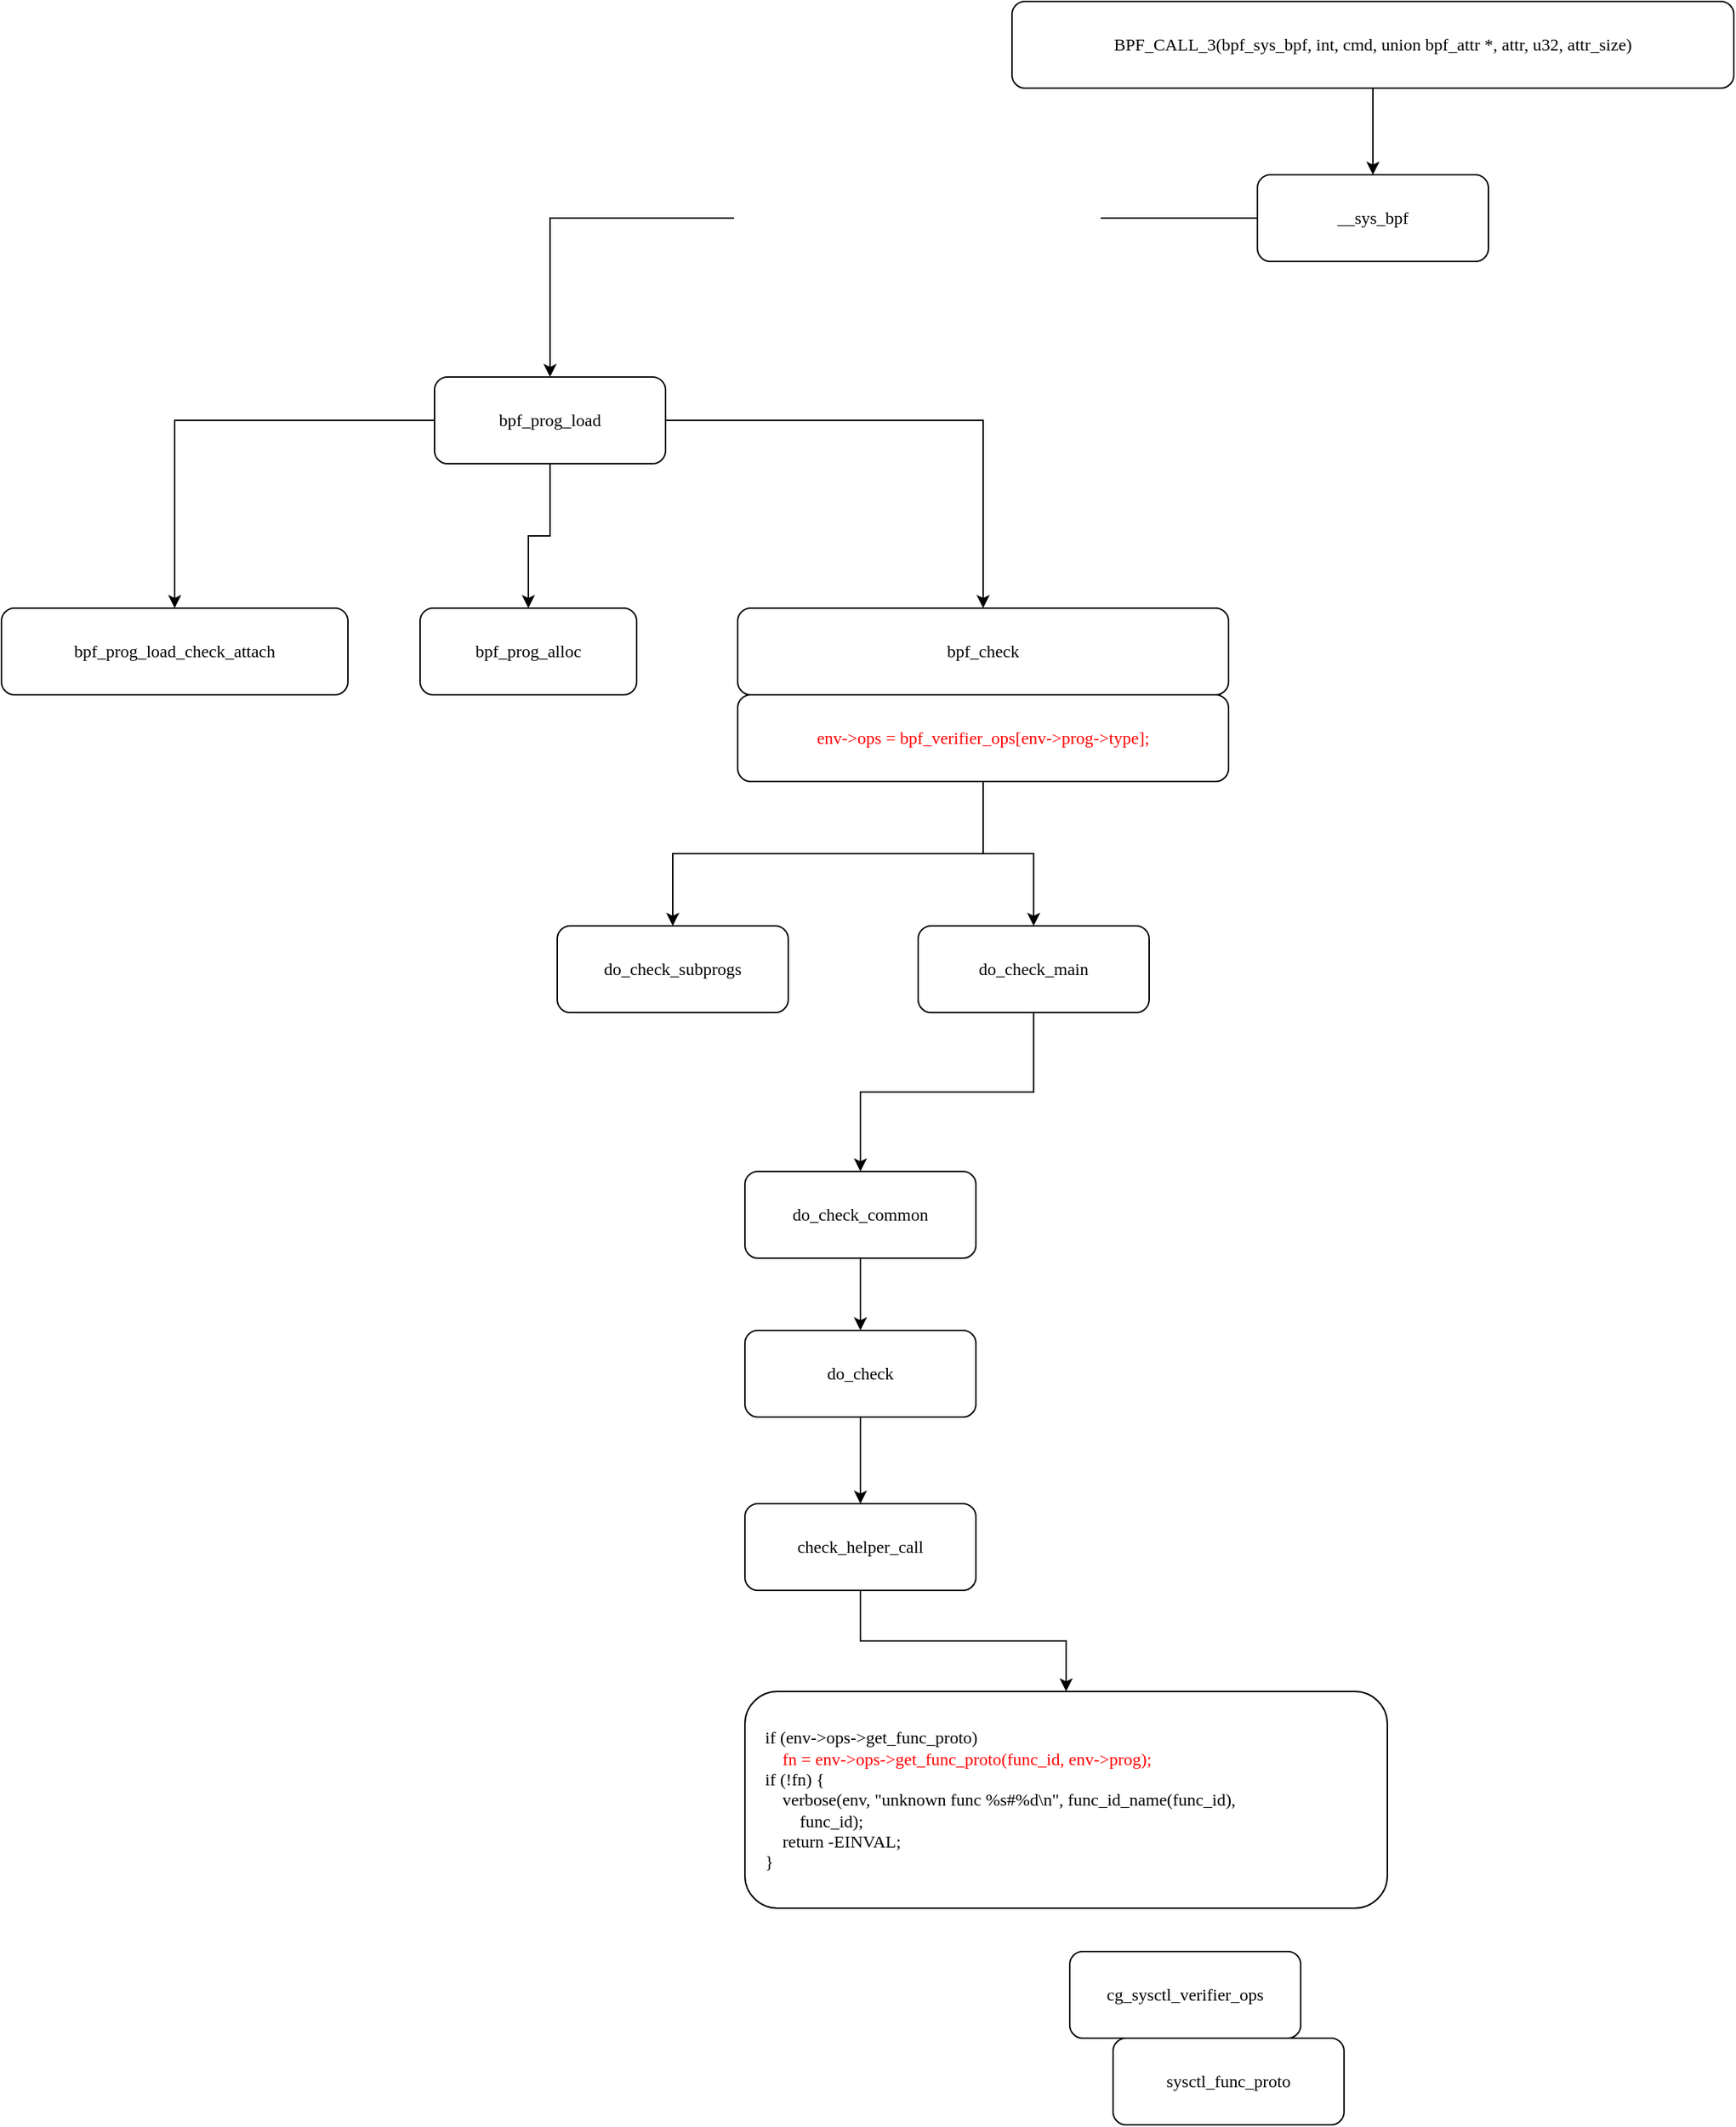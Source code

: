 <mxfile version="21.5.0" type="github">
  <diagram name="第 1 页" id="8sEBYS5rgmk9TC3wsvUR">
    <mxGraphModel dx="1771" dy="1820" grid="1" gridSize="10" guides="1" tooltips="1" connect="1" arrows="1" fold="1" page="1" pageScale="1" pageWidth="827" pageHeight="1169" math="0" shadow="0">
      <root>
        <mxCell id="0" />
        <mxCell id="1" parent="0" />
        <mxCell id="HvqN3O60-C0Y6aMKzHWY-27" style="edgeStyle=orthogonalEdgeStyle;rounded=0;orthogonalLoop=1;jettySize=auto;html=1;" parent="1" source="HvqN3O60-C0Y6aMKzHWY-1" target="HvqN3O60-C0Y6aMKzHWY-14" edge="1">
          <mxGeometry relative="1" as="geometry" />
        </mxCell>
        <mxCell id="HvqN3O60-C0Y6aMKzHWY-1" value="check_helper_call" style="rounded=1;whiteSpace=wrap;html=1;fontFamily=Verdana;" parent="1" vertex="1">
          <mxGeometry x="165" y="490" width="160" height="60" as="geometry" />
        </mxCell>
        <mxCell id="HvqN3O60-C0Y6aMKzHWY-26" style="edgeStyle=orthogonalEdgeStyle;rounded=0;orthogonalLoop=1;jettySize=auto;html=1;" parent="1" source="HvqN3O60-C0Y6aMKzHWY-2" target="HvqN3O60-C0Y6aMKzHWY-1" edge="1">
          <mxGeometry relative="1" as="geometry" />
        </mxCell>
        <mxCell id="HvqN3O60-C0Y6aMKzHWY-2" value="do_check" style="rounded=1;whiteSpace=wrap;html=1;fontFamily=Verdana;" parent="1" vertex="1">
          <mxGeometry x="165" y="370" width="160" height="60" as="geometry" />
        </mxCell>
        <mxCell id="HvqN3O60-C0Y6aMKzHWY-25" style="edgeStyle=orthogonalEdgeStyle;rounded=0;orthogonalLoop=1;jettySize=auto;html=1;" parent="1" source="HvqN3O60-C0Y6aMKzHWY-3" target="HvqN3O60-C0Y6aMKzHWY-2" edge="1">
          <mxGeometry relative="1" as="geometry" />
        </mxCell>
        <mxCell id="HvqN3O60-C0Y6aMKzHWY-3" value="do_check_common" style="rounded=1;whiteSpace=wrap;html=1;fontFamily=Verdana;" parent="1" vertex="1">
          <mxGeometry x="165" y="260" width="160" height="60" as="geometry" />
        </mxCell>
        <mxCell id="HvqN3O60-C0Y6aMKzHWY-24" style="edgeStyle=orthogonalEdgeStyle;rounded=0;orthogonalLoop=1;jettySize=auto;html=1;" parent="1" source="HvqN3O60-C0Y6aMKzHWY-4" target="HvqN3O60-C0Y6aMKzHWY-3" edge="1">
          <mxGeometry relative="1" as="geometry" />
        </mxCell>
        <mxCell id="HvqN3O60-C0Y6aMKzHWY-4" value="do_check_main" style="rounded=1;whiteSpace=wrap;html=1;fontFamily=Verdana;" parent="1" vertex="1">
          <mxGeometry x="285" y="90" width="160" height="60" as="geometry" />
        </mxCell>
        <mxCell id="HvqN3O60-C0Y6aMKzHWY-5" value="do_check_subprogs" style="rounded=1;whiteSpace=wrap;html=1;fontFamily=Verdana;" parent="1" vertex="1">
          <mxGeometry x="35" y="90" width="160" height="60" as="geometry" />
        </mxCell>
        <mxCell id="HvqN3O60-C0Y6aMKzHWY-6" value="bpf_check" style="rounded=1;whiteSpace=wrap;html=1;fontFamily=Verdana;" parent="1" vertex="1">
          <mxGeometry x="160" y="-130" width="340" height="60" as="geometry" />
        </mxCell>
        <mxCell id="HvqN3O60-C0Y6aMKzHWY-19" style="edgeStyle=orthogonalEdgeStyle;rounded=0;orthogonalLoop=1;jettySize=auto;html=1;" parent="1" source="HvqN3O60-C0Y6aMKzHWY-7" target="HvqN3O60-C0Y6aMKzHWY-10" edge="1">
          <mxGeometry relative="1" as="geometry" />
        </mxCell>
        <mxCell id="HvqN3O60-C0Y6aMKzHWY-20" style="edgeStyle=orthogonalEdgeStyle;rounded=0;orthogonalLoop=1;jettySize=auto;html=1;" parent="1" source="HvqN3O60-C0Y6aMKzHWY-7" target="HvqN3O60-C0Y6aMKzHWY-11" edge="1">
          <mxGeometry relative="1" as="geometry" />
        </mxCell>
        <mxCell id="HvqN3O60-C0Y6aMKzHWY-21" style="edgeStyle=orthogonalEdgeStyle;rounded=0;orthogonalLoop=1;jettySize=auto;html=1;" parent="1" source="HvqN3O60-C0Y6aMKzHWY-7" target="HvqN3O60-C0Y6aMKzHWY-6" edge="1">
          <mxGeometry relative="1" as="geometry" />
        </mxCell>
        <mxCell id="HvqN3O60-C0Y6aMKzHWY-7" value="bpf_prog_load" style="rounded=1;whiteSpace=wrap;html=1;fontFamily=Verdana;" parent="1" vertex="1">
          <mxGeometry x="-50" y="-290" width="160" height="60" as="geometry" />
        </mxCell>
        <mxCell id="HvqN3O60-C0Y6aMKzHWY-18" style="edgeStyle=orthogonalEdgeStyle;rounded=0;orthogonalLoop=1;jettySize=auto;html=1;" parent="1" source="HvqN3O60-C0Y6aMKzHWY-8" target="HvqN3O60-C0Y6aMKzHWY-7" edge="1">
          <mxGeometry relative="1" as="geometry" />
        </mxCell>
        <mxCell id="HvqN3O60-C0Y6aMKzHWY-8" value="__sys_bpf" style="rounded=1;whiteSpace=wrap;html=1;fontFamily=Verdana;" parent="1" vertex="1">
          <mxGeometry x="520" y="-430" width="160" height="60" as="geometry" />
        </mxCell>
        <mxCell id="HvqN3O60-C0Y6aMKzHWY-17" style="edgeStyle=orthogonalEdgeStyle;rounded=0;orthogonalLoop=1;jettySize=auto;html=1;" parent="1" source="HvqN3O60-C0Y6aMKzHWY-9" target="HvqN3O60-C0Y6aMKzHWY-8" edge="1">
          <mxGeometry relative="1" as="geometry" />
        </mxCell>
        <mxCell id="HvqN3O60-C0Y6aMKzHWY-9" value="BPF_CALL_3(bpf_sys_bpf, int, cmd, union bpf_attr *, attr, u32, attr_size)" style="rounded=1;whiteSpace=wrap;html=1;fontFamily=Verdana;" parent="1" vertex="1">
          <mxGeometry x="350" y="-550" width="500" height="60" as="geometry" />
        </mxCell>
        <mxCell id="HvqN3O60-C0Y6aMKzHWY-10" value="bpf_prog_load_check_attach" style="rounded=1;whiteSpace=wrap;html=1;fontFamily=Verdana;" parent="1" vertex="1">
          <mxGeometry x="-350" y="-130" width="240" height="60" as="geometry" />
        </mxCell>
        <mxCell id="HvqN3O60-C0Y6aMKzHWY-11" value="bpf_prog_alloc" style="rounded=1;whiteSpace=wrap;html=1;fontFamily=Verdana;" parent="1" vertex="1">
          <mxGeometry x="-60" y="-130" width="150" height="60" as="geometry" />
        </mxCell>
        <mxCell id="HvqN3O60-C0Y6aMKzHWY-22" style="edgeStyle=orthogonalEdgeStyle;rounded=0;orthogonalLoop=1;jettySize=auto;html=1;" parent="1" source="HvqN3O60-C0Y6aMKzHWY-12" target="HvqN3O60-C0Y6aMKzHWY-5" edge="1">
          <mxGeometry relative="1" as="geometry" />
        </mxCell>
        <mxCell id="HvqN3O60-C0Y6aMKzHWY-23" style="edgeStyle=orthogonalEdgeStyle;rounded=0;orthogonalLoop=1;jettySize=auto;html=1;" parent="1" source="HvqN3O60-C0Y6aMKzHWY-12" target="HvqN3O60-C0Y6aMKzHWY-4" edge="1">
          <mxGeometry relative="1" as="geometry" />
        </mxCell>
        <mxCell id="HvqN3O60-C0Y6aMKzHWY-12" value="&lt;font color=&quot;#ff0000&quot;&gt;env-&amp;gt;ops = bpf_verifier_ops[env-&amp;gt;prog-&amp;gt;type];&lt;/font&gt;" style="rounded=1;whiteSpace=wrap;html=1;fontFamily=Verdana;" parent="1" vertex="1">
          <mxGeometry x="160" y="-70" width="340" height="60" as="geometry" />
        </mxCell>
        <mxCell id="HvqN3O60-C0Y6aMKzHWY-14" value="&lt;div&gt;&amp;nbsp; &amp;nbsp; if (env-&amp;gt;ops-&amp;gt;get_func_proto)&lt;span style=&quot;&quot;&gt;&lt;/span&gt;&lt;/div&gt;&lt;div&gt;&lt;span style=&quot;&quot;&gt;&lt;font color=&quot;#ff0000&quot;&gt;&lt;span style=&quot;&quot;&gt;&lt;span style=&quot;white-space: pre;&quot;&gt;&amp;nbsp;&amp;nbsp;&amp;nbsp;&amp;nbsp;&lt;/span&gt;&lt;span style=&quot;white-space: pre;&quot;&gt;&amp;nbsp;&amp;nbsp;&amp;nbsp;&amp;nbsp;&lt;/span&gt;&lt;/span&gt;fn = env-&amp;gt;ops-&amp;gt;get_func_proto(func_id, env-&amp;gt;prog);&lt;/font&gt;&lt;/span&gt;&lt;/div&gt;&lt;div&gt;&lt;span style=&quot;&quot;&gt;&lt;span style=&quot;&quot;&gt;&lt;span style=&quot;white-space: pre;&quot;&gt;&amp;nbsp;&amp;nbsp;&amp;nbsp;&amp;nbsp;&lt;/span&gt;&lt;/span&gt;if (!fn) {&lt;/span&gt;&lt;/div&gt;&lt;div&gt;&lt;span style=&quot;&quot;&gt;&lt;span style=&quot;&quot;&gt;&lt;span style=&quot;white-space: pre;&quot;&gt;&amp;nbsp;&amp;nbsp;&amp;nbsp;&amp;nbsp;&lt;/span&gt;&lt;span style=&quot;white-space: pre;&quot;&gt;&amp;nbsp;&amp;nbsp;&amp;nbsp;&amp;nbsp;&lt;/span&gt;&lt;/span&gt;verbose(env, &quot;unknown func %s#%d\n&quot;, func_id_name(func_id),&lt;/span&gt;&lt;/div&gt;&lt;div&gt;&lt;span style=&quot;&quot;&gt;&lt;span style=&quot;&quot;&gt;&lt;span style=&quot;white-space: pre;&quot;&gt;&amp;nbsp;&amp;nbsp;&amp;nbsp;&amp;nbsp;&lt;/span&gt;&lt;span style=&quot;white-space: pre;&quot;&gt;&amp;nbsp;&amp;nbsp;&amp;nbsp;&amp;nbsp;&lt;/span&gt;&lt;span style=&quot;white-space: pre;&quot;&gt;&amp;nbsp;&amp;nbsp;&amp;nbsp;&amp;nbsp;&lt;/span&gt;&lt;/span&gt;func_id);&lt;/span&gt;&lt;/div&gt;&lt;div&gt;&lt;span style=&quot;&quot;&gt;&lt;span style=&quot;&quot;&gt;&lt;span style=&quot;white-space: pre;&quot;&gt;&amp;nbsp;&amp;nbsp;&amp;nbsp;&amp;nbsp;&lt;/span&gt;&lt;span style=&quot;white-space: pre;&quot;&gt;&amp;nbsp;&amp;nbsp;&amp;nbsp;&amp;nbsp;&lt;/span&gt;&lt;/span&gt;return -EINVAL;&lt;/span&gt;&lt;/div&gt;&lt;div&gt;&lt;span style=&quot;&quot;&gt;&lt;span style=&quot;&quot;&gt;&lt;span style=&quot;white-space: pre;&quot;&gt;&amp;nbsp;&amp;nbsp;&amp;nbsp;&amp;nbsp;&lt;/span&gt;&lt;/span&gt;}&lt;/span&gt;&lt;/div&gt;" style="rounded=1;whiteSpace=wrap;html=1;fontFamily=Verdana;align=left;" parent="1" vertex="1">
          <mxGeometry x="165" y="620" width="445" height="150" as="geometry" />
        </mxCell>
        <mxCell id="HvqN3O60-C0Y6aMKzHWY-16" value="sysctl_func_proto" style="rounded=1;whiteSpace=wrap;html=1;fontFamily=Verdana;" parent="1" vertex="1">
          <mxGeometry x="420" y="860" width="160" height="60" as="geometry" />
        </mxCell>
        <mxCell id="1mOdxXjLzeaYW-Nvxq0j-1" value="cg_sysctl_verifier_ops" style="rounded=1;whiteSpace=wrap;html=1;fontFamily=Verdana;" vertex="1" parent="1">
          <mxGeometry x="390" y="800" width="160" height="60" as="geometry" />
        </mxCell>
      </root>
    </mxGraphModel>
  </diagram>
</mxfile>
